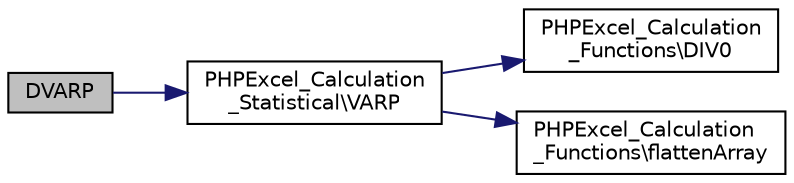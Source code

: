 digraph "DVARP"
{
  edge [fontname="Helvetica",fontsize="10",labelfontname="Helvetica",labelfontsize="10"];
  node [fontname="Helvetica",fontsize="10",shape=record];
  rankdir="LR";
  Node55 [label="DVARP",height=0.2,width=0.4,color="black", fillcolor="grey75", style="filled", fontcolor="black"];
  Node55 -> Node56 [color="midnightblue",fontsize="10",style="solid",fontname="Helvetica"];
  Node56 [label="PHPExcel_Calculation\l_Statistical\\VARP",height=0.2,width=0.4,color="black", fillcolor="white", style="filled",URL="$class_p_h_p_excel___calculation___statistical.html#a34cc0909b55c6aaa991f067708f11021"];
  Node56 -> Node57 [color="midnightblue",fontsize="10",style="solid",fontname="Helvetica"];
  Node57 [label="PHPExcel_Calculation\l_Functions\\DIV0",height=0.2,width=0.4,color="black", fillcolor="white", style="filled",URL="$class_p_h_p_excel___calculation___functions.html#afbbf614e7e549a2baf4a57ca1aa14b52"];
  Node56 -> Node58 [color="midnightblue",fontsize="10",style="solid",fontname="Helvetica"];
  Node58 [label="PHPExcel_Calculation\l_Functions\\flattenArray",height=0.2,width=0.4,color="black", fillcolor="white", style="filled",URL="$class_p_h_p_excel___calculation___functions.html#a727bb3f815b719448bf2e7fd464c4542"];
}
